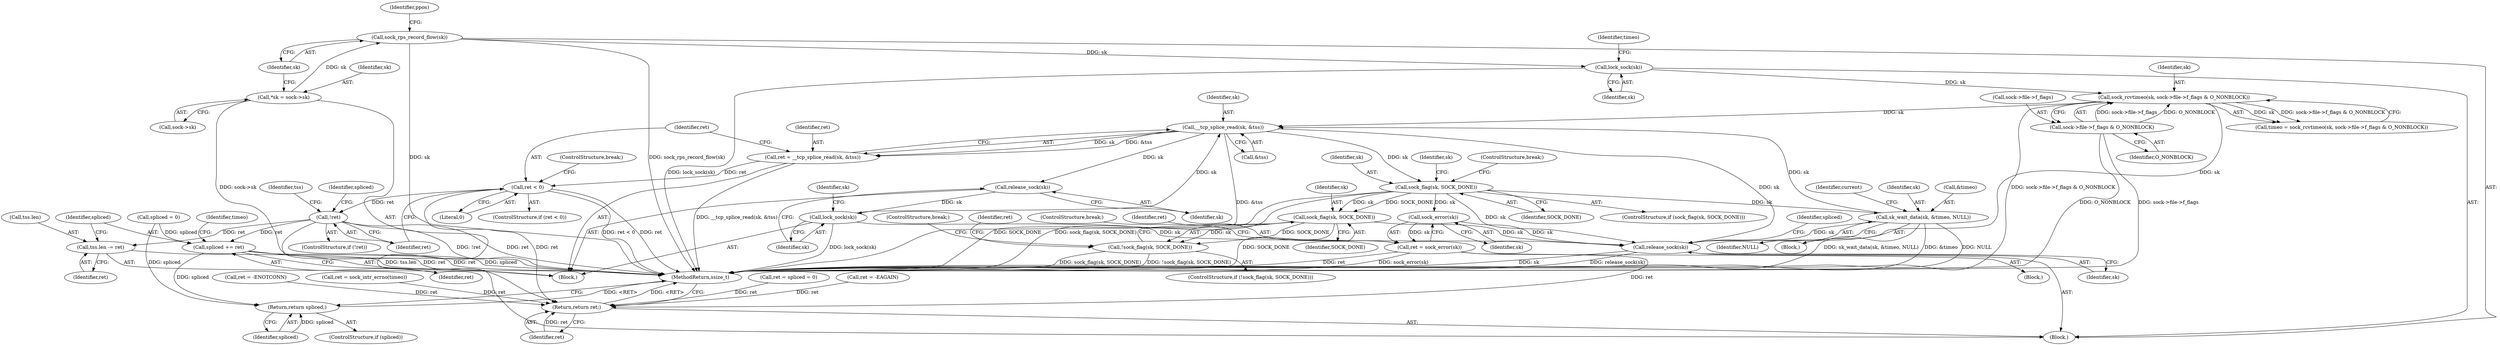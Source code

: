 digraph "0_linux_ccf7abb93af09ad0868ae9033d1ca8108bdaec82@API" {
"1000154" [label="(Call,__tcp_splice_read(sk, &tss))"];
"1000227" [label="(Call,sk_wait_data(sk, &timeo, NULL))"];
"1000172" [label="(Call,sock_flag(sk, SOCK_DONE))"];
"1000154" [label="(Call,__tcp_splice_read(sk, &tss))"];
"1000138" [label="(Call,sock_rcvtimeo(sk, sock->file->f_flags & O_NONBLOCK))"];
"1000134" [label="(Call,lock_sock(sk))"];
"1000120" [label="(Call,sock_rps_record_flow(sk))"];
"1000111" [label="(Call,*sk = sock->sk)"];
"1000140" [label="(Call,sock->file->f_flags & O_NONBLOCK)"];
"1000256" [label="(Call,lock_sock(sk))"];
"1000254" [label="(Call,release_sock(sk))"];
"1000152" [label="(Call,ret = __tcp_splice_read(sk, &tss))"];
"1000159" [label="(Call,ret < 0)"];
"1000165" [label="(Call,!ret)"];
"1000242" [label="(Call,tss.len -= ret)"];
"1000247" [label="(Call,spliced += ret)"];
"1000282" [label="(Return,return spliced;)"];
"1000284" [label="(Return,return ret;)"];
"1000183" [label="(Call,sock_error(sk))"];
"1000181" [label="(Call,ret = sock_error(sk))"];
"1000278" [label="(Call,release_sock(sk))"];
"1000202" [label="(Call,sock_flag(sk, SOCK_DONE))"];
"1000201" [label="(Call,!sock_flag(sk, SOCK_DONE))"];
"1000154" [label="(Call,__tcp_splice_read(sk, &tss))"];
"1000166" [label="(Identifier,ret)"];
"1000206" [label="(Identifier,ret)"];
"1000146" [label="(Identifier,O_NONBLOCK)"];
"1000278" [label="(Call,release_sock(sk))"];
"1000121" [label="(Identifier,sk)"];
"1000280" [label="(ControlStructure,if (spliced))"];
"1000203" [label="(Identifier,sk)"];
"1000248" [label="(Identifier,spliced)"];
"1000137" [label="(Identifier,timeo)"];
"1000161" [label="(Literal,0)"];
"1000175" [label="(ControlStructure,break;)"];
"1000125" [label="(Identifier,ppos)"];
"1000162" [label="(ControlStructure,break;)"];
"1000242" [label="(Call,tss.len -= ret)"];
"1000244" [label="(Identifier,tss)"];
"1000111" [label="(Call,*sk = sock->sk)"];
"1000249" [label="(Identifier,ret)"];
"1000181" [label="(Call,ret = sock_error(sk))"];
"1000140" [label="(Call,sock->file->f_flags & O_NONBLOCK)"];
"1000261" [label="(Identifier,sk)"];
"1000246" [label="(Identifier,ret)"];
"1000155" [label="(Identifier,sk)"];
"1000153" [label="(Identifier,ret)"];
"1000214" [label="(Call,ret = -EAGAIN)"];
"1000202" [label="(Call,sock_flag(sk, SOCK_DONE))"];
"1000112" [label="(Identifier,sk)"];
"1000151" [label="(Block,)"];
"1000173" [label="(Identifier,sk)"];
"1000228" [label="(Identifier,sk)"];
"1000171" [label="(ControlStructure,if (sock_flag(sk, SOCK_DONE)))"];
"1000113" [label="(Call,sock->sk)"];
"1000172" [label="(Call,sock_flag(sk, SOCK_DONE))"];
"1000229" [label="(Call,&timeo)"];
"1000158" [label="(ControlStructure,if (ret < 0))"];
"1000279" [label="(Identifier,sk)"];
"1000227" [label="(Call,sk_wait_data(sk, &timeo, NULL))"];
"1000285" [label="(Identifier,ret)"];
"1000282" [label="(Return,return spliced;)"];
"1000160" [label="(Identifier,ret)"];
"1000182" [label="(Identifier,ret)"];
"1000254" [label="(Call,release_sock(sk))"];
"1000183" [label="(Call,sock_error(sk))"];
"1000243" [label="(Call,tss.len)"];
"1000201" [label="(Call,!sock_flag(sk, SOCK_DONE))"];
"1000200" [label="(ControlStructure,if (!sock_flag(sk, SOCK_DONE)))"];
"1000135" [label="(Identifier,sk)"];
"1000139" [label="(Identifier,sk)"];
"1000169" [label="(Identifier,spliced)"];
"1000184" [label="(Identifier,sk)"];
"1000257" [label="(Identifier,sk)"];
"1000256" [label="(Call,lock_sock(sk))"];
"1000205" [label="(Call,ret = -ENOTCONN)"];
"1000283" [label="(Identifier,spliced)"];
"1000209" [label="(ControlStructure,break;)"];
"1000255" [label="(Identifier,sk)"];
"1000136" [label="(Call,timeo = sock_rcvtimeo(sk, sock->file->f_flags & O_NONBLOCK))"];
"1000120" [label="(Call,sock_rps_record_flow(sk))"];
"1000165" [label="(Call,!ret)"];
"1000231" [label="(Identifier,NULL)"];
"1000159" [label="(Call,ret < 0)"];
"1000236" [label="(Call,ret = sock_intr_errno(timeo))"];
"1000174" [label="(Identifier,SOCK_DONE)"];
"1000131" [label="(Call,spliced = 0)"];
"1000204" [label="(Identifier,SOCK_DONE)"];
"1000109" [label="(Block,)"];
"1000252" [label="(Identifier,timeo)"];
"1000167" [label="(Block,)"];
"1000178" [label="(Identifier,sk)"];
"1000281" [label="(Identifier,spliced)"];
"1000247" [label="(Call,spliced += ret)"];
"1000164" [label="(ControlStructure,if (!ret))"];
"1000180" [label="(Block,)"];
"1000141" [label="(Call,sock->file->f_flags)"];
"1000152" [label="(Call,ret = __tcp_splice_read(sk, &tss))"];
"1000286" [label="(MethodReturn,ssize_t)"];
"1000134" [label="(Call,lock_sock(sk))"];
"1000234" [label="(Identifier,current)"];
"1000185" [label="(ControlStructure,break;)"];
"1000156" [label="(Call,&tss)"];
"1000138" [label="(Call,sock_rcvtimeo(sk, sock->file->f_flags & O_NONBLOCK))"];
"1000284" [label="(Return,return ret;)"];
"1000129" [label="(Call,ret = spliced = 0)"];
"1000154" -> "1000152"  [label="AST: "];
"1000154" -> "1000156"  [label="CFG: "];
"1000155" -> "1000154"  [label="AST: "];
"1000156" -> "1000154"  [label="AST: "];
"1000152" -> "1000154"  [label="CFG: "];
"1000154" -> "1000286"  [label="DDG: &tss"];
"1000154" -> "1000152"  [label="DDG: sk"];
"1000154" -> "1000152"  [label="DDG: &tss"];
"1000227" -> "1000154"  [label="DDG: sk"];
"1000138" -> "1000154"  [label="DDG: sk"];
"1000256" -> "1000154"  [label="DDG: sk"];
"1000154" -> "1000172"  [label="DDG: sk"];
"1000154" -> "1000254"  [label="DDG: sk"];
"1000154" -> "1000278"  [label="DDG: sk"];
"1000227" -> "1000167"  [label="AST: "];
"1000227" -> "1000231"  [label="CFG: "];
"1000228" -> "1000227"  [label="AST: "];
"1000229" -> "1000227"  [label="AST: "];
"1000231" -> "1000227"  [label="AST: "];
"1000234" -> "1000227"  [label="CFG: "];
"1000227" -> "1000286"  [label="DDG: sk_wait_data(sk, &timeo, NULL)"];
"1000227" -> "1000286"  [label="DDG: &timeo"];
"1000227" -> "1000286"  [label="DDG: NULL"];
"1000172" -> "1000227"  [label="DDG: sk"];
"1000227" -> "1000278"  [label="DDG: sk"];
"1000172" -> "1000171"  [label="AST: "];
"1000172" -> "1000174"  [label="CFG: "];
"1000173" -> "1000172"  [label="AST: "];
"1000174" -> "1000172"  [label="AST: "];
"1000175" -> "1000172"  [label="CFG: "];
"1000178" -> "1000172"  [label="CFG: "];
"1000172" -> "1000286"  [label="DDG: sock_flag(sk, SOCK_DONE)"];
"1000172" -> "1000286"  [label="DDG: SOCK_DONE"];
"1000172" -> "1000183"  [label="DDG: sk"];
"1000172" -> "1000202"  [label="DDG: sk"];
"1000172" -> "1000202"  [label="DDG: SOCK_DONE"];
"1000172" -> "1000278"  [label="DDG: sk"];
"1000138" -> "1000136"  [label="AST: "];
"1000138" -> "1000140"  [label="CFG: "];
"1000139" -> "1000138"  [label="AST: "];
"1000140" -> "1000138"  [label="AST: "];
"1000136" -> "1000138"  [label="CFG: "];
"1000138" -> "1000286"  [label="DDG: sock->file->f_flags & O_NONBLOCK"];
"1000138" -> "1000136"  [label="DDG: sk"];
"1000138" -> "1000136"  [label="DDG: sock->file->f_flags & O_NONBLOCK"];
"1000134" -> "1000138"  [label="DDG: sk"];
"1000140" -> "1000138"  [label="DDG: sock->file->f_flags"];
"1000140" -> "1000138"  [label="DDG: O_NONBLOCK"];
"1000138" -> "1000278"  [label="DDG: sk"];
"1000134" -> "1000109"  [label="AST: "];
"1000134" -> "1000135"  [label="CFG: "];
"1000135" -> "1000134"  [label="AST: "];
"1000137" -> "1000134"  [label="CFG: "];
"1000134" -> "1000286"  [label="DDG: lock_sock(sk)"];
"1000120" -> "1000134"  [label="DDG: sk"];
"1000120" -> "1000109"  [label="AST: "];
"1000120" -> "1000121"  [label="CFG: "];
"1000121" -> "1000120"  [label="AST: "];
"1000125" -> "1000120"  [label="CFG: "];
"1000120" -> "1000286"  [label="DDG: sk"];
"1000120" -> "1000286"  [label="DDG: sock_rps_record_flow(sk)"];
"1000111" -> "1000120"  [label="DDG: sk"];
"1000111" -> "1000109"  [label="AST: "];
"1000111" -> "1000113"  [label="CFG: "];
"1000112" -> "1000111"  [label="AST: "];
"1000113" -> "1000111"  [label="AST: "];
"1000121" -> "1000111"  [label="CFG: "];
"1000111" -> "1000286"  [label="DDG: sock->sk"];
"1000140" -> "1000146"  [label="CFG: "];
"1000141" -> "1000140"  [label="AST: "];
"1000146" -> "1000140"  [label="AST: "];
"1000140" -> "1000286"  [label="DDG: O_NONBLOCK"];
"1000140" -> "1000286"  [label="DDG: sock->file->f_flags"];
"1000256" -> "1000151"  [label="AST: "];
"1000256" -> "1000257"  [label="CFG: "];
"1000257" -> "1000256"  [label="AST: "];
"1000261" -> "1000256"  [label="CFG: "];
"1000256" -> "1000286"  [label="DDG: lock_sock(sk)"];
"1000254" -> "1000256"  [label="DDG: sk"];
"1000256" -> "1000278"  [label="DDG: sk"];
"1000254" -> "1000151"  [label="AST: "];
"1000254" -> "1000255"  [label="CFG: "];
"1000255" -> "1000254"  [label="AST: "];
"1000257" -> "1000254"  [label="CFG: "];
"1000152" -> "1000151"  [label="AST: "];
"1000153" -> "1000152"  [label="AST: "];
"1000160" -> "1000152"  [label="CFG: "];
"1000152" -> "1000286"  [label="DDG: __tcp_splice_read(sk, &tss)"];
"1000152" -> "1000159"  [label="DDG: ret"];
"1000159" -> "1000158"  [label="AST: "];
"1000159" -> "1000161"  [label="CFG: "];
"1000160" -> "1000159"  [label="AST: "];
"1000161" -> "1000159"  [label="AST: "];
"1000162" -> "1000159"  [label="CFG: "];
"1000166" -> "1000159"  [label="CFG: "];
"1000159" -> "1000286"  [label="DDG: ret < 0"];
"1000159" -> "1000286"  [label="DDG: ret"];
"1000159" -> "1000165"  [label="DDG: ret"];
"1000159" -> "1000284"  [label="DDG: ret"];
"1000165" -> "1000164"  [label="AST: "];
"1000165" -> "1000166"  [label="CFG: "];
"1000166" -> "1000165"  [label="AST: "];
"1000169" -> "1000165"  [label="CFG: "];
"1000244" -> "1000165"  [label="CFG: "];
"1000165" -> "1000286"  [label="DDG: ret"];
"1000165" -> "1000286"  [label="DDG: !ret"];
"1000165" -> "1000242"  [label="DDG: ret"];
"1000165" -> "1000247"  [label="DDG: ret"];
"1000165" -> "1000284"  [label="DDG: ret"];
"1000242" -> "1000151"  [label="AST: "];
"1000242" -> "1000246"  [label="CFG: "];
"1000243" -> "1000242"  [label="AST: "];
"1000246" -> "1000242"  [label="AST: "];
"1000248" -> "1000242"  [label="CFG: "];
"1000242" -> "1000286"  [label="DDG: tss.len"];
"1000247" -> "1000151"  [label="AST: "];
"1000247" -> "1000249"  [label="CFG: "];
"1000248" -> "1000247"  [label="AST: "];
"1000249" -> "1000247"  [label="AST: "];
"1000252" -> "1000247"  [label="CFG: "];
"1000247" -> "1000286"  [label="DDG: spliced"];
"1000247" -> "1000286"  [label="DDG: ret"];
"1000131" -> "1000247"  [label="DDG: spliced"];
"1000247" -> "1000282"  [label="DDG: spliced"];
"1000282" -> "1000280"  [label="AST: "];
"1000282" -> "1000283"  [label="CFG: "];
"1000283" -> "1000282"  [label="AST: "];
"1000286" -> "1000282"  [label="CFG: "];
"1000282" -> "1000286"  [label="DDG: <RET>"];
"1000283" -> "1000282"  [label="DDG: spliced"];
"1000131" -> "1000282"  [label="DDG: spliced"];
"1000284" -> "1000109"  [label="AST: "];
"1000284" -> "1000285"  [label="CFG: "];
"1000285" -> "1000284"  [label="AST: "];
"1000286" -> "1000284"  [label="CFG: "];
"1000284" -> "1000286"  [label="DDG: <RET>"];
"1000285" -> "1000284"  [label="DDG: ret"];
"1000181" -> "1000284"  [label="DDG: ret"];
"1000129" -> "1000284"  [label="DDG: ret"];
"1000236" -> "1000284"  [label="DDG: ret"];
"1000205" -> "1000284"  [label="DDG: ret"];
"1000214" -> "1000284"  [label="DDG: ret"];
"1000183" -> "1000181"  [label="AST: "];
"1000183" -> "1000184"  [label="CFG: "];
"1000184" -> "1000183"  [label="AST: "];
"1000181" -> "1000183"  [label="CFG: "];
"1000183" -> "1000181"  [label="DDG: sk"];
"1000183" -> "1000278"  [label="DDG: sk"];
"1000181" -> "1000180"  [label="AST: "];
"1000182" -> "1000181"  [label="AST: "];
"1000185" -> "1000181"  [label="CFG: "];
"1000181" -> "1000286"  [label="DDG: ret"];
"1000181" -> "1000286"  [label="DDG: sock_error(sk)"];
"1000278" -> "1000109"  [label="AST: "];
"1000278" -> "1000279"  [label="CFG: "];
"1000279" -> "1000278"  [label="AST: "];
"1000281" -> "1000278"  [label="CFG: "];
"1000278" -> "1000286"  [label="DDG: release_sock(sk)"];
"1000278" -> "1000286"  [label="DDG: sk"];
"1000202" -> "1000278"  [label="DDG: sk"];
"1000202" -> "1000201"  [label="AST: "];
"1000202" -> "1000204"  [label="CFG: "];
"1000203" -> "1000202"  [label="AST: "];
"1000204" -> "1000202"  [label="AST: "];
"1000201" -> "1000202"  [label="CFG: "];
"1000202" -> "1000286"  [label="DDG: SOCK_DONE"];
"1000202" -> "1000201"  [label="DDG: sk"];
"1000202" -> "1000201"  [label="DDG: SOCK_DONE"];
"1000201" -> "1000200"  [label="AST: "];
"1000206" -> "1000201"  [label="CFG: "];
"1000209" -> "1000201"  [label="CFG: "];
"1000201" -> "1000286"  [label="DDG: !sock_flag(sk, SOCK_DONE)"];
"1000201" -> "1000286"  [label="DDG: sock_flag(sk, SOCK_DONE)"];
}
